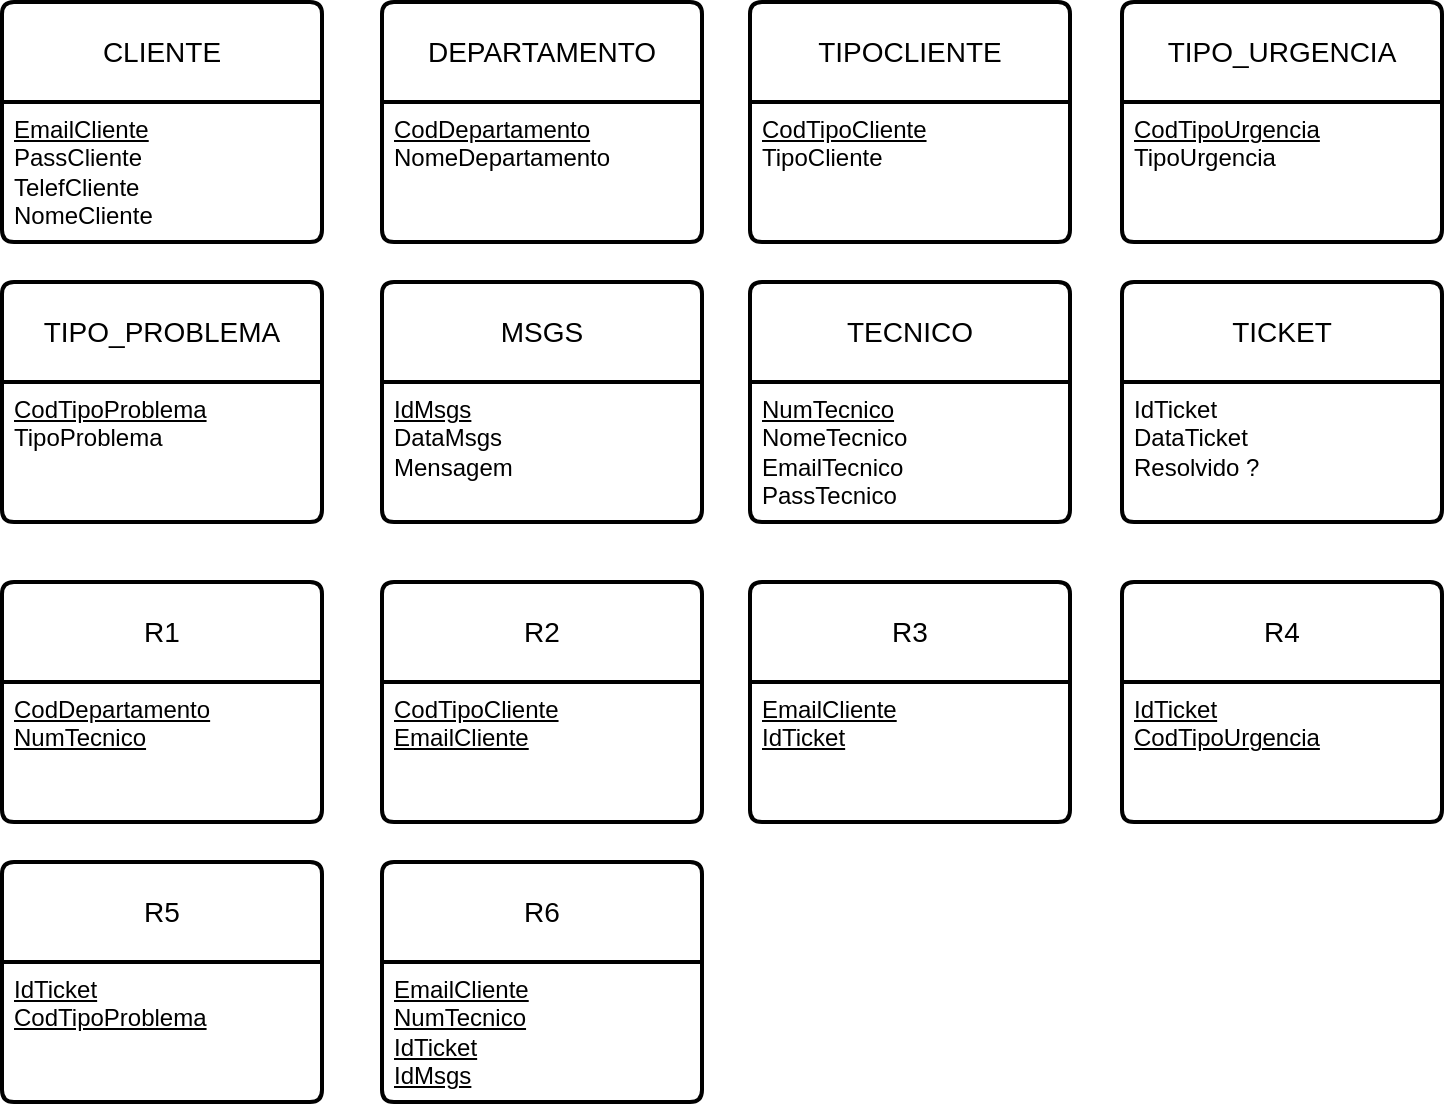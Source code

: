 <mxfile version="28.2.7">
  <diagram name="Página-1" id="vMQSSaTcYY6V1nrAZ7DE">
    <mxGraphModel dx="1186" dy="755" grid="1" gridSize="10" guides="1" tooltips="1" connect="1" arrows="1" fold="1" page="1" pageScale="1" pageWidth="827" pageHeight="1169" math="0" shadow="0">
      <root>
        <mxCell id="0" />
        <mxCell id="1" parent="0" />
        <mxCell id="nOA6ALsSFVLYCcM8Q6eA-34" value="TICKET" style="swimlane;childLayout=stackLayout;horizontal=1;startSize=50;horizontalStack=0;rounded=1;fontSize=14;fontStyle=0;strokeWidth=2;resizeParent=0;resizeLast=1;shadow=0;dashed=0;align=center;arcSize=4;whiteSpace=wrap;html=1;" parent="1" vertex="1">
          <mxGeometry x="600" y="220" width="160" height="120" as="geometry" />
        </mxCell>
        <mxCell id="nOA6ALsSFVLYCcM8Q6eA-35" value="IdTicket&lt;div&gt;DataTicket&lt;/div&gt;&lt;div&gt;Resolvido ?&lt;/div&gt;" style="align=left;strokeColor=none;fillColor=none;spacingLeft=4;spacingRight=4;fontSize=12;verticalAlign=top;resizable=0;rotatable=0;part=1;html=1;whiteSpace=wrap;" parent="nOA6ALsSFVLYCcM8Q6eA-34" vertex="1">
          <mxGeometry y="50" width="160" height="70" as="geometry" />
        </mxCell>
        <mxCell id="nOA6ALsSFVLYCcM8Q6eA-36" value="TECNICO" style="swimlane;childLayout=stackLayout;horizontal=1;startSize=50;horizontalStack=0;rounded=1;fontSize=14;fontStyle=0;strokeWidth=2;resizeParent=0;resizeLast=1;shadow=0;dashed=0;align=center;arcSize=4;whiteSpace=wrap;html=1;" parent="1" vertex="1">
          <mxGeometry x="414" y="220" width="160" height="120" as="geometry" />
        </mxCell>
        <mxCell id="nOA6ALsSFVLYCcM8Q6eA-37" value="&lt;u&gt;NumTecnico&lt;/u&gt;&lt;div&gt;NomeTecnico&lt;/div&gt;&lt;div&gt;EmailTecnico&lt;/div&gt;&lt;div&gt;PassTecnico&lt;/div&gt;" style="align=left;strokeColor=none;fillColor=none;spacingLeft=4;spacingRight=4;fontSize=12;verticalAlign=top;resizable=0;rotatable=0;part=1;html=1;whiteSpace=wrap;" parent="nOA6ALsSFVLYCcM8Q6eA-36" vertex="1">
          <mxGeometry y="50" width="160" height="70" as="geometry" />
        </mxCell>
        <mxCell id="nOA6ALsSFVLYCcM8Q6eA-38" value="MSGS" style="swimlane;childLayout=stackLayout;horizontal=1;startSize=50;horizontalStack=0;rounded=1;fontSize=14;fontStyle=0;strokeWidth=2;resizeParent=0;resizeLast=1;shadow=0;dashed=0;align=center;arcSize=4;whiteSpace=wrap;html=1;" parent="1" vertex="1">
          <mxGeometry x="230" y="220" width="160" height="120" as="geometry" />
        </mxCell>
        <mxCell id="nOA6ALsSFVLYCcM8Q6eA-39" value="&lt;u&gt;IdMsgs&lt;/u&gt;&lt;div&gt;DataMsgs&lt;/div&gt;&lt;div&gt;Mensagem&lt;/div&gt;" style="align=left;strokeColor=none;fillColor=none;spacingLeft=4;spacingRight=4;fontSize=12;verticalAlign=top;resizable=0;rotatable=0;part=1;html=1;whiteSpace=wrap;" parent="nOA6ALsSFVLYCcM8Q6eA-38" vertex="1">
          <mxGeometry y="50" width="160" height="70" as="geometry" />
        </mxCell>
        <mxCell id="nOA6ALsSFVLYCcM8Q6eA-40" value="TIPO_PROBLEMA" style="swimlane;childLayout=stackLayout;horizontal=1;startSize=50;horizontalStack=0;rounded=1;fontSize=14;fontStyle=0;strokeWidth=2;resizeParent=0;resizeLast=1;shadow=0;dashed=0;align=center;arcSize=4;whiteSpace=wrap;html=1;" parent="1" vertex="1">
          <mxGeometry x="40" y="220" width="160" height="120" as="geometry" />
        </mxCell>
        <mxCell id="nOA6ALsSFVLYCcM8Q6eA-41" value="&lt;u&gt;CodTipoProblema&lt;/u&gt;&lt;div&gt;TipoProblema&lt;/div&gt;" style="align=left;strokeColor=none;fillColor=none;spacingLeft=4;spacingRight=4;fontSize=12;verticalAlign=top;resizable=0;rotatable=0;part=1;html=1;whiteSpace=wrap;" parent="nOA6ALsSFVLYCcM8Q6eA-40" vertex="1">
          <mxGeometry y="50" width="160" height="70" as="geometry" />
        </mxCell>
        <mxCell id="nOA6ALsSFVLYCcM8Q6eA-42" value="TIPO_URGENCIA" style="swimlane;childLayout=stackLayout;horizontal=1;startSize=50;horizontalStack=0;rounded=1;fontSize=14;fontStyle=0;strokeWidth=2;resizeParent=0;resizeLast=1;shadow=0;dashed=0;align=center;arcSize=4;whiteSpace=wrap;html=1;" parent="1" vertex="1">
          <mxGeometry x="600" y="80" width="160" height="120" as="geometry" />
        </mxCell>
        <mxCell id="nOA6ALsSFVLYCcM8Q6eA-43" value="&lt;u&gt;CodTipoUrgencia&lt;/u&gt;&lt;div&gt;TipoUrgencia&lt;/div&gt;" style="align=left;strokeColor=none;fillColor=none;spacingLeft=4;spacingRight=4;fontSize=12;verticalAlign=top;resizable=0;rotatable=0;part=1;html=1;whiteSpace=wrap;" parent="nOA6ALsSFVLYCcM8Q6eA-42" vertex="1">
          <mxGeometry y="50" width="160" height="70" as="geometry" />
        </mxCell>
        <mxCell id="nOA6ALsSFVLYCcM8Q6eA-44" value="TIPOCLIENTE" style="swimlane;childLayout=stackLayout;horizontal=1;startSize=50;horizontalStack=0;rounded=1;fontSize=14;fontStyle=0;strokeWidth=2;resizeParent=0;resizeLast=1;shadow=0;dashed=0;align=center;arcSize=4;whiteSpace=wrap;html=1;" parent="1" vertex="1">
          <mxGeometry x="414" y="80" width="160" height="120" as="geometry" />
        </mxCell>
        <mxCell id="nOA6ALsSFVLYCcM8Q6eA-45" value="&lt;u&gt;CodTipoCliente&lt;/u&gt;&lt;div&gt;TipoCliente&lt;/div&gt;" style="align=left;strokeColor=none;fillColor=none;spacingLeft=4;spacingRight=4;fontSize=12;verticalAlign=top;resizable=0;rotatable=0;part=1;html=1;whiteSpace=wrap;" parent="nOA6ALsSFVLYCcM8Q6eA-44" vertex="1">
          <mxGeometry y="50" width="160" height="70" as="geometry" />
        </mxCell>
        <mxCell id="nOA6ALsSFVLYCcM8Q6eA-46" value="DEPARTAMENTO" style="swimlane;childLayout=stackLayout;horizontal=1;startSize=50;horizontalStack=0;rounded=1;fontSize=14;fontStyle=0;strokeWidth=2;resizeParent=0;resizeLast=1;shadow=0;dashed=0;align=center;arcSize=4;whiteSpace=wrap;html=1;" parent="1" vertex="1">
          <mxGeometry x="230" y="80" width="160" height="120" as="geometry" />
        </mxCell>
        <mxCell id="nOA6ALsSFVLYCcM8Q6eA-47" value="&lt;u&gt;CodDepartamento&lt;/u&gt;&lt;div&gt;NomeDepartamento&lt;/div&gt;" style="align=left;strokeColor=none;fillColor=none;spacingLeft=4;spacingRight=4;fontSize=12;verticalAlign=top;resizable=0;rotatable=0;part=1;html=1;whiteSpace=wrap;" parent="nOA6ALsSFVLYCcM8Q6eA-46" vertex="1">
          <mxGeometry y="50" width="160" height="70" as="geometry" />
        </mxCell>
        <mxCell id="nOA6ALsSFVLYCcM8Q6eA-48" value="CLIENTE" style="swimlane;childLayout=stackLayout;horizontal=1;startSize=50;horizontalStack=0;rounded=1;fontSize=14;fontStyle=0;strokeWidth=2;resizeParent=0;resizeLast=1;shadow=0;dashed=0;align=center;arcSize=4;whiteSpace=wrap;html=1;" parent="1" vertex="1">
          <mxGeometry x="40" y="80" width="160" height="120" as="geometry" />
        </mxCell>
        <mxCell id="nOA6ALsSFVLYCcM8Q6eA-49" value="&lt;u&gt;EmailCliente&lt;/u&gt;&lt;div&gt;PassCliente&lt;/div&gt;&lt;div&gt;TelefCliente&lt;/div&gt;&lt;div&gt;NomeCliente&lt;br&gt;&lt;div&gt;&lt;br&gt;&lt;/div&gt;&lt;/div&gt;" style="align=left;strokeColor=none;fillColor=none;spacingLeft=4;spacingRight=4;fontSize=12;verticalAlign=top;resizable=0;rotatable=0;part=1;html=1;whiteSpace=wrap;" parent="nOA6ALsSFVLYCcM8Q6eA-48" vertex="1">
          <mxGeometry y="50" width="160" height="70" as="geometry" />
        </mxCell>
        <mxCell id="nOA6ALsSFVLYCcM8Q6eA-50" value="R3" style="swimlane;childLayout=stackLayout;horizontal=1;startSize=50;horizontalStack=0;rounded=1;fontSize=14;fontStyle=0;strokeWidth=2;resizeParent=0;resizeLast=1;shadow=0;dashed=0;align=center;arcSize=4;whiteSpace=wrap;html=1;" parent="1" vertex="1">
          <mxGeometry x="414" y="370" width="160" height="120" as="geometry" />
        </mxCell>
        <mxCell id="nOA6ALsSFVLYCcM8Q6eA-51" value="&lt;span style=&quot;text-align: center; text-decoration-line: underline;&quot;&gt;EmailCliente&lt;/span&gt;&lt;div&gt;&lt;span style=&quot;text-align: center; text-decoration-line: underline;&quot;&gt;IdTicket&lt;/span&gt;&lt;span style=&quot;text-align: center; text-decoration-line: underline;&quot;&gt;&lt;/span&gt;&lt;/div&gt;" style="align=left;strokeColor=none;fillColor=none;spacingLeft=4;spacingRight=4;fontSize=12;verticalAlign=top;resizable=0;rotatable=0;part=1;html=1;whiteSpace=wrap;" parent="nOA6ALsSFVLYCcM8Q6eA-50" vertex="1">
          <mxGeometry y="50" width="160" height="70" as="geometry" />
        </mxCell>
        <mxCell id="nOA6ALsSFVLYCcM8Q6eA-54" value="R6" style="swimlane;childLayout=stackLayout;horizontal=1;startSize=50;horizontalStack=0;rounded=1;fontSize=14;fontStyle=0;strokeWidth=2;resizeParent=0;resizeLast=1;shadow=0;dashed=0;align=center;arcSize=4;whiteSpace=wrap;html=1;" parent="1" vertex="1">
          <mxGeometry x="230" y="510" width="160" height="120" as="geometry" />
        </mxCell>
        <mxCell id="nOA6ALsSFVLYCcM8Q6eA-55" value="&lt;span style=&quot;text-align: center; text-decoration-line: underline;&quot;&gt;EmailCliente&lt;/span&gt;&lt;div&gt;&lt;span style=&quot;text-align: center; text-decoration-line: underline; background-color: transparent; color: light-dark(rgb(0, 0, 0), rgb(255, 255, 255));&quot;&gt;NumTecnico&lt;/span&gt;&lt;/div&gt;&lt;div&gt;&lt;div&gt;&lt;span style=&quot;text-align: center; text-decoration-line: underline;&quot;&gt;IdTicket&lt;/span&gt;&lt;/div&gt;&lt;/div&gt;&lt;div&gt;&lt;span style=&quot;text-align: center; text-decoration-line: underline;&quot;&gt;IdMsgs&lt;/span&gt;&lt;/div&gt;" style="align=left;strokeColor=none;fillColor=none;spacingLeft=4;spacingRight=4;fontSize=12;verticalAlign=top;resizable=0;rotatable=0;part=1;html=1;whiteSpace=wrap;" parent="nOA6ALsSFVLYCcM8Q6eA-54" vertex="1">
          <mxGeometry y="50" width="160" height="70" as="geometry" />
        </mxCell>
        <mxCell id="nOA6ALsSFVLYCcM8Q6eA-56" value="R5" style="swimlane;childLayout=stackLayout;horizontal=1;startSize=50;horizontalStack=0;rounded=1;fontSize=14;fontStyle=0;strokeWidth=2;resizeParent=0;resizeLast=1;shadow=0;dashed=0;align=center;arcSize=4;whiteSpace=wrap;html=1;" parent="1" vertex="1">
          <mxGeometry x="40" y="510" width="160" height="120" as="geometry" />
        </mxCell>
        <mxCell id="nOA6ALsSFVLYCcM8Q6eA-57" value="&lt;span style=&quot;text-align: center; text-decoration-line: underline;&quot;&gt;IdTicket&lt;/span&gt;&lt;div&gt;&lt;span style=&quot;text-align: center; text-decoration-line: underline;&quot;&gt;CodTipoProblema&lt;/span&gt;&lt;span style=&quot;text-align: center; text-decoration-line: underline;&quot;&gt;&lt;/span&gt;&lt;/div&gt;" style="align=left;strokeColor=none;fillColor=none;spacingLeft=4;spacingRight=4;fontSize=12;verticalAlign=top;resizable=0;rotatable=0;part=1;html=1;whiteSpace=wrap;" parent="nOA6ALsSFVLYCcM8Q6eA-56" vertex="1">
          <mxGeometry y="50" width="160" height="70" as="geometry" />
        </mxCell>
        <mxCell id="nOA6ALsSFVLYCcM8Q6eA-58" value="R4" style="swimlane;childLayout=stackLayout;horizontal=1;startSize=50;horizontalStack=0;rounded=1;fontSize=14;fontStyle=0;strokeWidth=2;resizeParent=0;resizeLast=1;shadow=0;dashed=0;align=center;arcSize=4;whiteSpace=wrap;html=1;" parent="1" vertex="1">
          <mxGeometry x="600" y="370" width="160" height="120" as="geometry" />
        </mxCell>
        <mxCell id="nOA6ALsSFVLYCcM8Q6eA-59" value="&lt;span style=&quot;text-align: center; text-decoration-line: underline;&quot;&gt;IdTicket&lt;/span&gt;&lt;div&gt;&lt;span style=&quot;text-align: center; text-decoration-line: underline;&quot;&gt;CodTipoUrgencia&lt;/span&gt;&lt;span style=&quot;text-align: center; text-decoration-line: underline;&quot;&gt;&lt;/span&gt;&lt;/div&gt;" style="align=left;strokeColor=none;fillColor=none;spacingLeft=4;spacingRight=4;fontSize=12;verticalAlign=top;resizable=0;rotatable=0;part=1;html=1;whiteSpace=wrap;" parent="nOA6ALsSFVLYCcM8Q6eA-58" vertex="1">
          <mxGeometry y="50" width="160" height="70" as="geometry" />
        </mxCell>
        <mxCell id="nOA6ALsSFVLYCcM8Q6eA-60" value="R2" style="swimlane;childLayout=stackLayout;horizontal=1;startSize=50;horizontalStack=0;rounded=1;fontSize=14;fontStyle=0;strokeWidth=2;resizeParent=0;resizeLast=1;shadow=0;dashed=0;align=center;arcSize=4;whiteSpace=wrap;html=1;" parent="1" vertex="1">
          <mxGeometry x="230" y="370" width="160" height="120" as="geometry" />
        </mxCell>
        <mxCell id="nOA6ALsSFVLYCcM8Q6eA-61" value="&lt;span style=&quot;text-align: center; text-decoration-line: underline;&quot;&gt;CodTipoCliente&lt;/span&gt;&lt;div&gt;&lt;span style=&quot;text-align: center; text-decoration-line: underline;&quot;&gt;EmailCliente&lt;/span&gt;&lt;span style=&quot;text-align: center; text-decoration-line: underline;&quot;&gt;&lt;/span&gt;&lt;/div&gt;" style="align=left;strokeColor=none;fillColor=none;spacingLeft=4;spacingRight=4;fontSize=12;verticalAlign=top;resizable=0;rotatable=0;part=1;html=1;whiteSpace=wrap;" parent="nOA6ALsSFVLYCcM8Q6eA-60" vertex="1">
          <mxGeometry y="50" width="160" height="70" as="geometry" />
        </mxCell>
        <mxCell id="nOA6ALsSFVLYCcM8Q6eA-62" value="R1" style="swimlane;childLayout=stackLayout;horizontal=1;startSize=50;horizontalStack=0;rounded=1;fontSize=14;fontStyle=0;strokeWidth=2;resizeParent=0;resizeLast=1;shadow=0;dashed=0;align=center;arcSize=4;whiteSpace=wrap;html=1;" parent="1" vertex="1">
          <mxGeometry x="40" y="370" width="160" height="120" as="geometry" />
        </mxCell>
        <mxCell id="nOA6ALsSFVLYCcM8Q6eA-63" value="&lt;span style=&quot;text-align: center; text-decoration-line: underline;&quot;&gt;CodDepartamento&lt;/span&gt;&lt;div&gt;&lt;span style=&quot;text-align: center; text-decoration-line: underline;&quot;&gt;NumTecnico&lt;/span&gt;&lt;span style=&quot;text-align: center; text-decoration-line: underline;&quot;&gt;&lt;/span&gt;&lt;/div&gt;" style="align=left;strokeColor=none;fillColor=none;spacingLeft=4;spacingRight=4;fontSize=12;verticalAlign=top;resizable=0;rotatable=0;part=1;html=1;whiteSpace=wrap;" parent="nOA6ALsSFVLYCcM8Q6eA-62" vertex="1">
          <mxGeometry y="50" width="160" height="70" as="geometry" />
        </mxCell>
      </root>
    </mxGraphModel>
  </diagram>
</mxfile>
